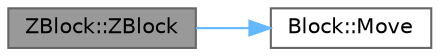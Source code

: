 digraph "ZBlock::ZBlock"
{
 // INTERACTIVE_SVG=YES
 // LATEX_PDF_SIZE
  bgcolor="transparent";
  edge [fontname=Helvetica,fontsize=10,labelfontname=Helvetica,labelfontsize=10];
  node [fontname=Helvetica,fontsize=10,shape=box,height=0.2,width=0.4];
  rankdir="LR";
  Node1 [id="Node000001",label="ZBlock::ZBlock",height=0.2,width=0.4,color="gray40", fillcolor="grey60", style="filled", fontcolor="black",tooltip="Constructor khối Z."];
  Node1 -> Node2 [id="edge1_Node000001_Node000002",color="steelblue1",style="solid",tooltip=" "];
  Node2 [id="Node000002",label="Block::Move",height=0.2,width=0.4,color="grey40", fillcolor="white", style="filled",URL="$class_block.html#a8d3c1b1b61b9a5671281508e42034010",tooltip="Di chuyển block một số hàng và cột nhất định."];
}
